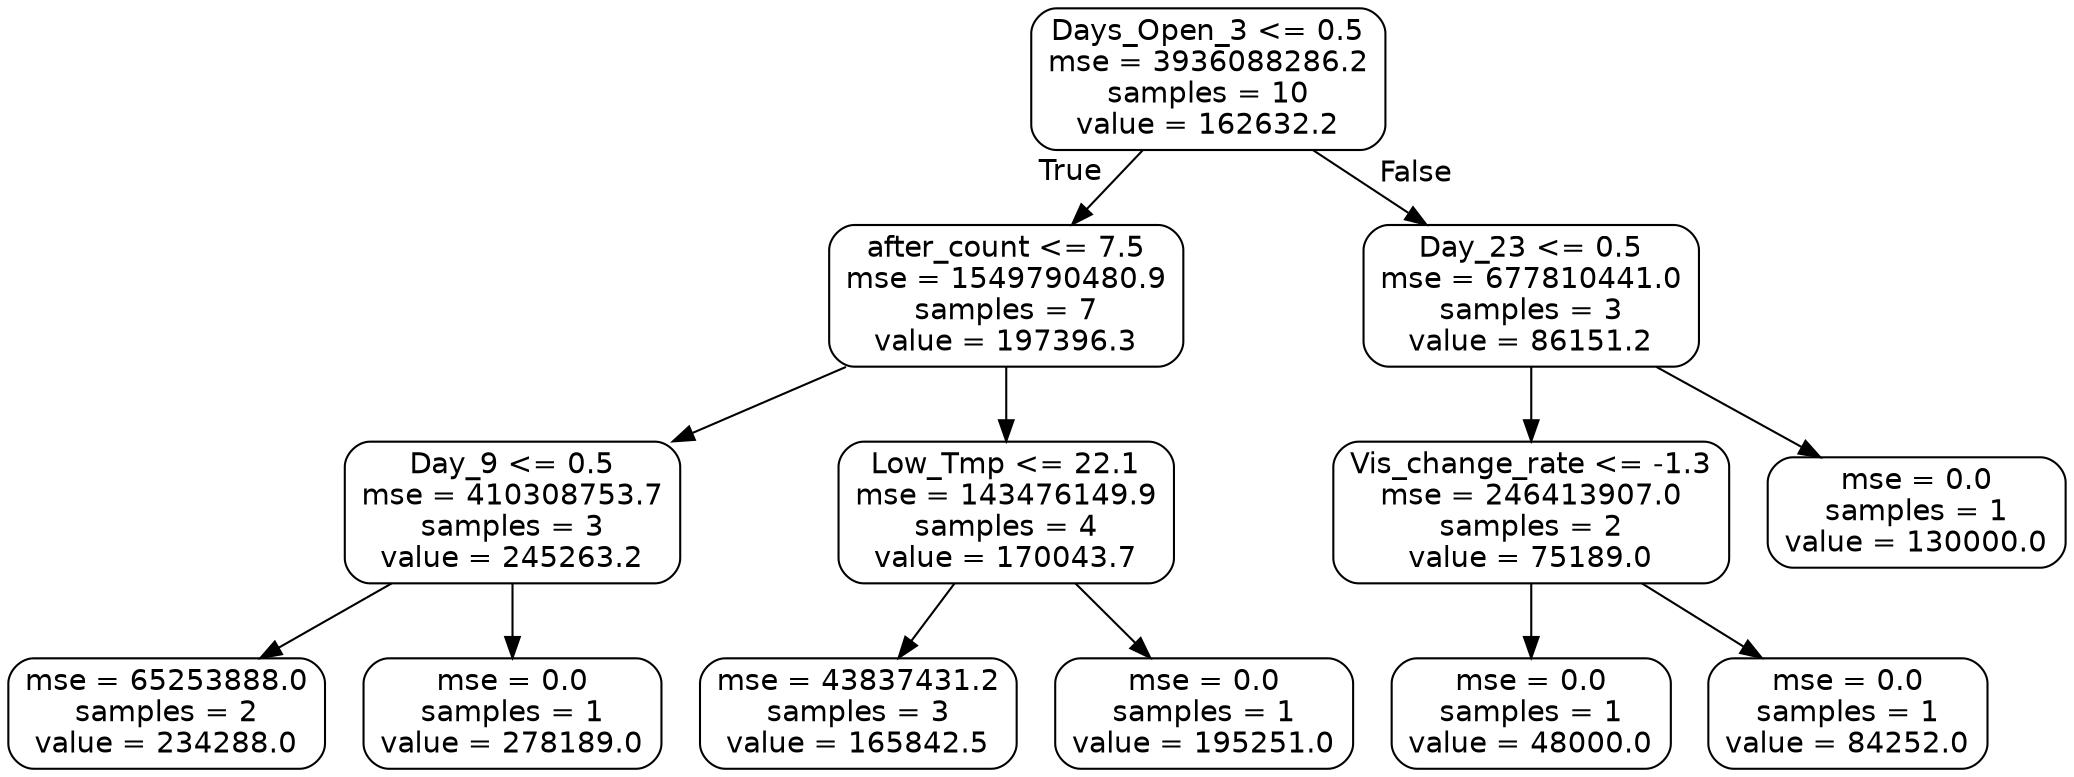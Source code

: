 digraph Tree {
node [shape=box, style="rounded", color="black", fontname=helvetica] ;
edge [fontname=helvetica] ;
0 [label="Days_Open_3 <= 0.5\nmse = 3936088286.2\nsamples = 10\nvalue = 162632.2"] ;
1 [label="after_count <= 7.5\nmse = 1549790480.9\nsamples = 7\nvalue = 197396.3"] ;
0 -> 1 [labeldistance=2.5, labelangle=45, headlabel="True"] ;
2 [label="Day_9 <= 0.5\nmse = 410308753.7\nsamples = 3\nvalue = 245263.2"] ;
1 -> 2 ;
3 [label="mse = 65253888.0\nsamples = 2\nvalue = 234288.0"] ;
2 -> 3 ;
4 [label="mse = 0.0\nsamples = 1\nvalue = 278189.0"] ;
2 -> 4 ;
5 [label="Low_Tmp <= 22.1\nmse = 143476149.9\nsamples = 4\nvalue = 170043.7"] ;
1 -> 5 ;
6 [label="mse = 43837431.2\nsamples = 3\nvalue = 165842.5"] ;
5 -> 6 ;
7 [label="mse = 0.0\nsamples = 1\nvalue = 195251.0"] ;
5 -> 7 ;
8 [label="Day_23 <= 0.5\nmse = 677810441.0\nsamples = 3\nvalue = 86151.2"] ;
0 -> 8 [labeldistance=2.5, labelangle=-45, headlabel="False"] ;
9 [label="Vis_change_rate <= -1.3\nmse = 246413907.0\nsamples = 2\nvalue = 75189.0"] ;
8 -> 9 ;
10 [label="mse = 0.0\nsamples = 1\nvalue = 48000.0"] ;
9 -> 10 ;
11 [label="mse = 0.0\nsamples = 1\nvalue = 84252.0"] ;
9 -> 11 ;
12 [label="mse = 0.0\nsamples = 1\nvalue = 130000.0"] ;
8 -> 12 ;
}